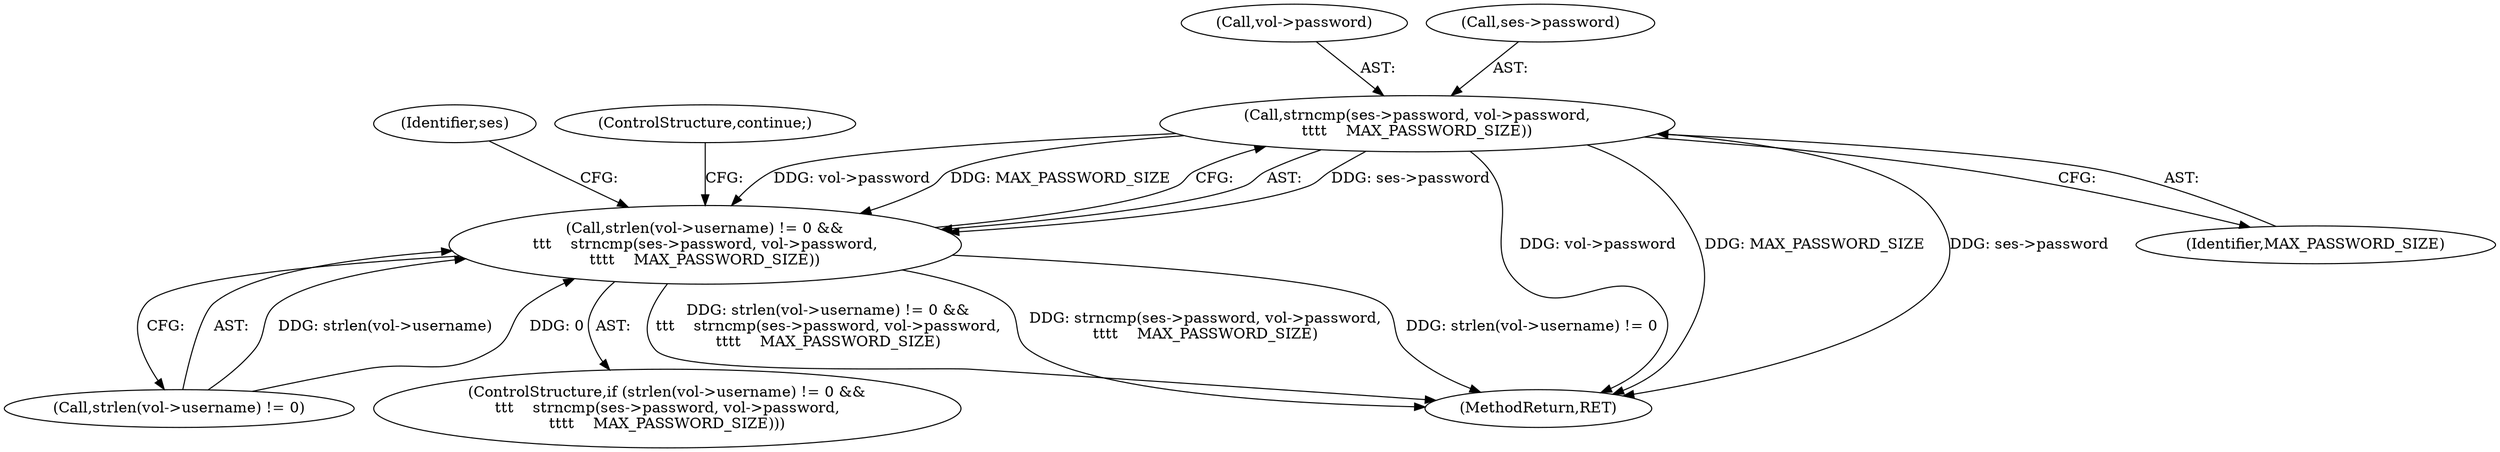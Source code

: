 digraph "0_linux_4ff67b720c02c36e54d55b88c2931879b7db1cd2@pointer" {
"1000145" [label="(Call,strncmp(ses->password, vol->password,\n\t\t\t\t    MAX_PASSWORD_SIZE))"];
"1000138" [label="(Call,strlen(vol->username) != 0 &&\n\t\t\t    strncmp(ses->password, vol->password,\n\t\t\t\t    MAX_PASSWORD_SIZE))"];
"1000137" [label="(ControlStructure,if (strlen(vol->username) != 0 &&\n\t\t\t    strncmp(ses->password, vol->password,\n\t\t\t\t    MAX_PASSWORD_SIZE)))"];
"1000168" [label="(MethodReturn,RET)"];
"1000156" [label="(Identifier,ses)"];
"1000152" [label="(Identifier,MAX_PASSWORD_SIZE)"];
"1000139" [label="(Call,strlen(vol->username) != 0)"];
"1000149" [label="(Call,vol->password)"];
"1000138" [label="(Call,strlen(vol->username) != 0 &&\n\t\t\t    strncmp(ses->password, vol->password,\n\t\t\t\t    MAX_PASSWORD_SIZE))"];
"1000146" [label="(Call,ses->password)"];
"1000145" [label="(Call,strncmp(ses->password, vol->password,\n\t\t\t\t    MAX_PASSWORD_SIZE))"];
"1000153" [label="(ControlStructure,continue;)"];
"1000145" -> "1000138"  [label="AST: "];
"1000145" -> "1000152"  [label="CFG: "];
"1000146" -> "1000145"  [label="AST: "];
"1000149" -> "1000145"  [label="AST: "];
"1000152" -> "1000145"  [label="AST: "];
"1000138" -> "1000145"  [label="CFG: "];
"1000145" -> "1000168"  [label="DDG: vol->password"];
"1000145" -> "1000168"  [label="DDG: MAX_PASSWORD_SIZE"];
"1000145" -> "1000168"  [label="DDG: ses->password"];
"1000145" -> "1000138"  [label="DDG: ses->password"];
"1000145" -> "1000138"  [label="DDG: vol->password"];
"1000145" -> "1000138"  [label="DDG: MAX_PASSWORD_SIZE"];
"1000138" -> "1000137"  [label="AST: "];
"1000138" -> "1000139"  [label="CFG: "];
"1000139" -> "1000138"  [label="AST: "];
"1000153" -> "1000138"  [label="CFG: "];
"1000156" -> "1000138"  [label="CFG: "];
"1000138" -> "1000168"  [label="DDG: strncmp(ses->password, vol->password,\n\t\t\t\t    MAX_PASSWORD_SIZE)"];
"1000138" -> "1000168"  [label="DDG: strlen(vol->username) != 0"];
"1000138" -> "1000168"  [label="DDG: strlen(vol->username) != 0 &&\n\t\t\t    strncmp(ses->password, vol->password,\n\t\t\t\t    MAX_PASSWORD_SIZE)"];
"1000139" -> "1000138"  [label="DDG: strlen(vol->username)"];
"1000139" -> "1000138"  [label="DDG: 0"];
}
